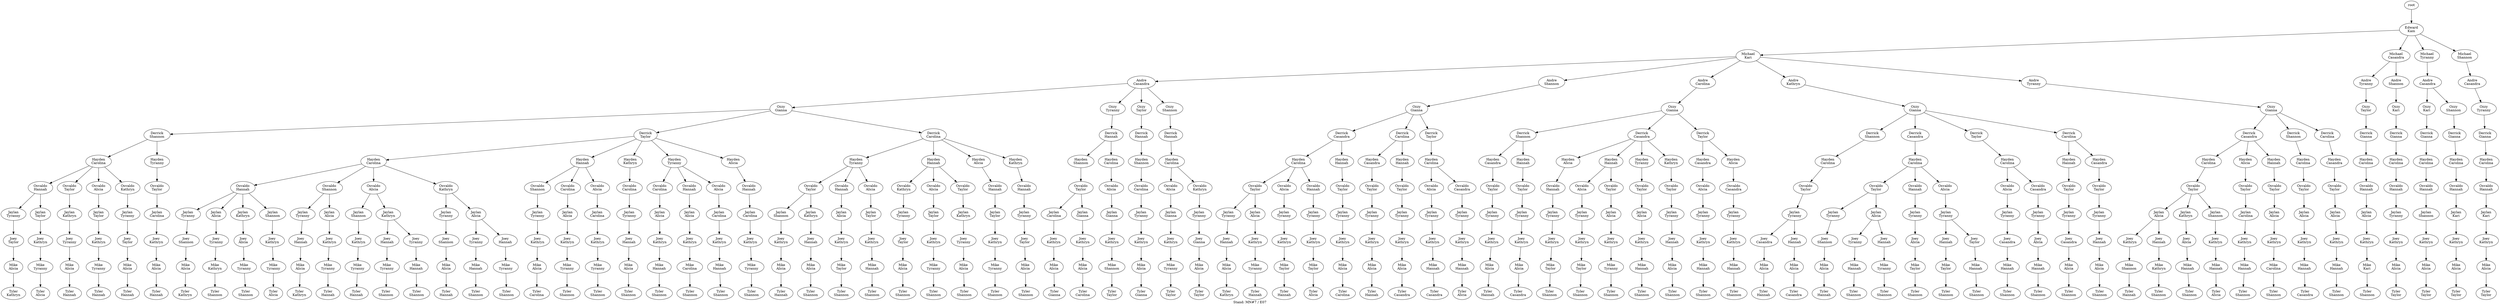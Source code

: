 digraph D { labelloc="b"; label="Stand: MN#7 / E07"; ranksep=0.8;
"root/5"[label="Edward\nKam"]
"root" -> "root/5";
"root/5/6"[label="Michael\nKari"]
"root/5" -> "root/5/6";
"root/5/6/2"[label="Andre\nCasandra"]
"root/5/6" -> "root/5/6/2";
"root/5/6/2/3"[label="Ozzy\nGianna"]
"root/5/6/2" -> "root/5/6/2/3";
"root/5/6/2/3/8"[label="Derrick\nShannon"]
"root/5/6/2/3" -> "root/5/6/2/3/8";
"root/5/6/2/3/8/1"[label="Hayden\nCarolina"]
"root/5/6/2/3/8" -> "root/5/6/2/3/8/1";
"root/5/6/2/3/8/1/4"[label="Osvaldo\nHannah"]
"root/5/6/2/3/8/1" -> "root/5/6/2/3/8/1/4";
"root/5/6/2/3/8/1/4/10"[label="Jaylan\nTyranny"]
"root/5/6/2/3/8/1/4" -> "root/5/6/2/3/8/1/4/10";
"root/5/6/2/3/8/1/4/10/9"[label="Joey\nTaylor"]
"root/5/6/2/3/8/1/4/10" -> "root/5/6/2/3/8/1/4/10/9";
"root/5/6/2/3/8/1/4/10/9/0"[label="Mike\nAlicia"]
"root/5/6/2/3/8/1/4/10/9" -> "root/5/6/2/3/8/1/4/10/9/0";
"root/5/6/2/3/8/1/4/10/9/0/7"[label="Tyler\nKathryn"]
"root/5/6/2/3/8/1/4/10/9/0" -> "root/5/6/2/3/8/1/4/10/9/0/7";
"root/5/6/2/3/9"[label="Derrick\nTaylor"]
"root/5/6/2/3" -> "root/5/6/2/3/9";
"root/5/6/2/3/9/1"[label="Hayden\nCarolina"]
"root/5/6/2/3/9" -> "root/5/6/2/3/9/1";
"root/5/6/2/3/9/1/4"[label="Osvaldo\nHannah"]
"root/5/6/2/3/9/1" -> "root/5/6/2/3/9/1/4";
"root/5/6/2/3/9/1/4/10"[label="Jaylan\nTyranny"]
"root/5/6/2/3/9/1/4" -> "root/5/6/2/3/9/1/4/10";
"root/5/6/2/3/9/1/4/10/8"[label="Joey\nShannon"]
"root/5/6/2/3/9/1/4/10" -> "root/5/6/2/3/9/1/4/10/8";
"root/5/6/2/3/9/1/4/10/8/0"[label="Mike\nAlicia"]
"root/5/6/2/3/9/1/4/10/8" -> "root/5/6/2/3/9/1/4/10/8/0";
"root/5/6/2/3/9/1/4/10/8/0/7"[label="Tyler\nKathryn"]
"root/5/6/2/3/9/1/4/10/8/0" -> "root/5/6/2/3/9/1/4/10/8/0/7";
"root/5/6/2/3/9/1/8"[label="Osvaldo\nShannon"]
"root/5/6/2/3/9/1" -> "root/5/6/2/3/9/1/8";
"root/5/6/2/3/9/1/8/10"[label="Jaylan\nTyranny"]
"root/5/6/2/3/9/1/8" -> "root/5/6/2/3/9/1/8/10";
"root/5/6/2/3/9/1/8/10/4"[label="Joey\nHannah"]
"root/5/6/2/3/9/1/8/10" -> "root/5/6/2/3/9/1/8/10/4";
"root/5/6/2/3/9/1/8/10/4/0"[label="Mike\nAlicia"]
"root/5/6/2/3/9/1/8/10/4" -> "root/5/6/2/3/9/1/8/10/4/0";
"root/5/6/2/3/9/1/8/10/4/0/7"[label="Tyler\nKathryn"]
"root/5/6/2/3/9/1/8/10/4/0" -> "root/5/6/2/3/9/1/8/10/4/0/7";
"root/5/6/8"[label="Andre\nShannon"]
"root/5/6" -> "root/5/6/8";
"root/5/6/8/3"[label="Ozzy\nGianna"]
"root/5/6/8" -> "root/5/6/8/3";
"root/5/6/8/3/2"[label="Derrick\nCasandra"]
"root/5/6/8/3" -> "root/5/6/8/3/2";
"root/5/6/8/3/2/1"[label="Hayden\nCarolina"]
"root/5/6/8/3/2" -> "root/5/6/8/3/2/1";
"root/5/6/8/3/2/1/9"[label="Osvaldo\nTaylor"]
"root/5/6/8/3/2/1" -> "root/5/6/8/3/2/1/9";
"root/5/6/8/3/2/1/9/10"[label="Jaylan\nTyranny"]
"root/5/6/8/3/2/1/9" -> "root/5/6/8/3/2/1/9/10";
"root/5/6/8/3/2/1/9/10/4"[label="Joey\nHannah"]
"root/5/6/8/3/2/1/9/10" -> "root/5/6/8/3/2/1/9/10/4";
"root/5/6/8/3/2/1/9/10/4/0"[label="Mike\nAlicia"]
"root/5/6/8/3/2/1/9/10/4" -> "root/5/6/8/3/2/1/9/10/4/0";
"root/5/6/8/3/2/1/9/10/4/0/7"[label="Tyler\nKathryn"]
"root/5/6/8/3/2/1/9/10/4/0" -> "root/5/6/8/3/2/1/9/10/4/0/7";
"root/5/6/2/3/9/1/8/0"[label="Jaylan\nAlicia"]
"root/5/6/2/3/9/1/8" -> "root/5/6/2/3/9/1/8/0";
"root/5/6/2/3/9/1/8/0/7"[label="Joey\nKathryn"]
"root/5/6/2/3/9/1/8/0" -> "root/5/6/2/3/9/1/8/0/7";
"root/5/6/2/3/9/1/8/0/7/10"[label="Mike\nTyranny"]
"root/5/6/2/3/9/1/8/0/7" -> "root/5/6/2/3/9/1/8/0/7/10";
"root/5/6/2/3/9/1/8/0/7/10/4"[label="Tyler\nHannah"]
"root/5/6/2/3/9/1/8/0/7/10" -> "root/5/6/2/3/9/1/8/0/7/10/4";
"root/5/6/8/3/2/1/9/0"[label="Jaylan\nAlicia"]
"root/5/6/8/3/2/1/9" -> "root/5/6/8/3/2/1/9/0";
"root/5/6/8/3/2/1/9/0/7"[label="Joey\nKathryn"]
"root/5/6/8/3/2/1/9/0" -> "root/5/6/8/3/2/1/9/0/7";
"root/5/6/8/3/2/1/9/0/7/10"[label="Mike\nTyranny"]
"root/5/6/8/3/2/1/9/0/7" -> "root/5/6/8/3/2/1/9/0/7/10";
"root/5/6/8/3/2/1/9/0/7/10/4"[label="Tyler\nHannah"]
"root/5/6/8/3/2/1/9/0/7/10" -> "root/5/6/8/3/2/1/9/0/7/10/4";
"root/5/6/2/3/8/1/9"[label="Osvaldo\nTaylor"]
"root/5/6/2/3/8/1" -> "root/5/6/2/3/8/1/9";
"root/5/6/2/3/8/1/9/7"[label="Jaylan\nKathryn"]
"root/5/6/2/3/8/1/9" -> "root/5/6/2/3/8/1/9/7";
"root/5/6/2/3/8/1/9/7/10"[label="Joey\nTyranny"]
"root/5/6/2/3/8/1/9/7" -> "root/5/6/2/3/8/1/9/7/10";
"root/5/6/2/3/8/1/9/7/10/0"[label="Mike\nAlicia"]
"root/5/6/2/3/8/1/9/7/10" -> "root/5/6/2/3/8/1/9/7/10/0";
"root/5/6/2/3/8/1/9/7/10/0/4"[label="Tyler\nHannah"]
"root/5/6/2/3/8/1/9/7/10/0" -> "root/5/6/2/3/8/1/9/7/10/0/4";
"root/5/6/2/3/1"[label="Derrick\nCarolina"]
"root/5/6/2/3" -> "root/5/6/2/3/1";
"root/5/6/2/3/1/10"[label="Hayden\nTyranny"]
"root/5/6/2/3/1" -> "root/5/6/2/3/1/10";
"root/5/6/2/3/1/10/9"[label="Osvaldo\nTaylor"]
"root/5/6/2/3/1/10" -> "root/5/6/2/3/1/10/9";
"root/5/6/2/3/1/10/9/8"[label="Jaylan\nShannon"]
"root/5/6/2/3/1/10/9" -> "root/5/6/2/3/1/10/9/8";
"root/5/6/2/3/1/10/9/8/7"[label="Joey\nKathryn"]
"root/5/6/2/3/1/10/9/8" -> "root/5/6/2/3/1/10/9/8/7";
"root/5/6/2/3/1/10/9/8/7/0"[label="Mike\nAlicia"]
"root/5/6/2/3/1/10/9/8/7" -> "root/5/6/2/3/1/10/9/8/7/0";
"root/5/6/2/3/1/10/9/8/7/0/4"[label="Tyler\nHannah"]
"root/5/6/2/3/1/10/9/8/7/0" -> "root/5/6/2/3/1/10/9/8/7/0/4";
"root/5/6/2/3/8/10"[label="Hayden\nTyranny"]
"root/5/6/2/3/8" -> "root/5/6/2/3/8/10";
"root/5/6/2/3/8/10/9"[label="Osvaldo\nTaylor"]
"root/5/6/2/3/8/10" -> "root/5/6/2/3/8/10/9";
"root/5/6/2/3/8/10/9/1"[label="Jaylan\nCarolina"]
"root/5/6/2/3/8/10/9" -> "root/5/6/2/3/8/10/9/1";
"root/5/6/2/3/8/10/9/1/7"[label="Joey\nKathryn"]
"root/5/6/2/3/8/10/9/1" -> "root/5/6/2/3/8/10/9/1/7";
"root/5/6/2/3/8/10/9/1/7/0"[label="Mike\nAlicia"]
"root/5/6/2/3/8/10/9/1/7" -> "root/5/6/2/3/8/10/9/1/7/0";
"root/5/6/2/3/8/10/9/1/7/0/4"[label="Tyler\nHannah"]
"root/5/6/2/3/8/10/9/1/7/0" -> "root/5/6/2/3/8/10/9/1/7/0/4";
"root/5/6/1"[label="Andre\nCarolina"]
"root/5/6" -> "root/5/6/1";
"root/5/6/1/3"[label="Ozzy\nGianna"]
"root/5/6/1" -> "root/5/6/1/3";
"root/5/6/1/3/8"[label="Derrick\nShannon"]
"root/5/6/1/3" -> "root/5/6/1/3/8";
"root/5/6/1/3/8/2"[label="Hayden\nCasandra"]
"root/5/6/1/3/8" -> "root/5/6/1/3/8/2";
"root/5/6/1/3/8/2/9"[label="Osvaldo\nTaylor"]
"root/5/6/1/3/8/2" -> "root/5/6/1/3/8/2/9";
"root/5/6/1/3/8/2/9/10"[label="Jaylan\nTyranny"]
"root/5/6/1/3/8/2/9" -> "root/5/6/1/3/8/2/9/10";
"root/5/6/1/3/8/2/9/10/7"[label="Joey\nKathryn"]
"root/5/6/1/3/8/2/9/10" -> "root/5/6/1/3/8/2/9/10/7";
"root/5/6/1/3/8/2/9/10/7/0"[label="Mike\nAlicia"]
"root/5/6/1/3/8/2/9/10/7" -> "root/5/6/1/3/8/2/9/10/7/0";
"root/5/6/1/3/8/2/9/10/7/0/4"[label="Tyler\nHannah"]
"root/5/6/1/3/8/2/9/10/7/0" -> "root/5/6/1/3/8/2/9/10/7/0/4";
"root/5/6/8/3/1"[label="Derrick\nCarolina"]
"root/5/6/8/3" -> "root/5/6/8/3/1";
"root/5/6/8/3/1/2"[label="Hayden\nCasandra"]
"root/5/6/8/3/1" -> "root/5/6/8/3/1/2";
"root/5/6/8/3/1/2/9"[label="Osvaldo\nTaylor"]
"root/5/6/8/3/1/2" -> "root/5/6/8/3/1/2/9";
"root/5/6/8/3/1/2/9/10"[label="Jaylan\nTyranny"]
"root/5/6/8/3/1/2/9" -> "root/5/6/8/3/1/2/9/10";
"root/5/6/8/3/1/2/9/10/7"[label="Joey\nKathryn"]
"root/5/6/8/3/1/2/9/10" -> "root/5/6/8/3/1/2/9/10/7";
"root/5/6/8/3/1/2/9/10/7/0"[label="Mike\nAlicia"]
"root/5/6/8/3/1/2/9/10/7" -> "root/5/6/8/3/1/2/9/10/7/0";
"root/5/6/8/3/1/2/9/10/7/0/4"[label="Tyler\nHannah"]
"root/5/6/8/3/1/2/9/10/7/0" -> "root/5/6/8/3/1/2/9/10/7/0/4";
"root/5/6/7"[label="Andre\nKathryn"]
"root/5/6" -> "root/5/6/7";
"root/5/6/7/3"[label="Ozzy\nGianna"]
"root/5/6/7" -> "root/5/6/7/3";
"root/5/6/7/3/8"[label="Derrick\nShannon"]
"root/5/6/7/3" -> "root/5/6/7/3/8";
"root/5/6/7/3/8/1"[label="Hayden\nCarolina"]
"root/5/6/7/3/8" -> "root/5/6/7/3/8/1";
"root/5/6/7/3/8/1/9"[label="Osvaldo\nTaylor"]
"root/5/6/7/3/8/1" -> "root/5/6/7/3/8/1/9";
"root/5/6/7/3/8/1/9/10"[label="Jaylan\nTyranny"]
"root/5/6/7/3/8/1/9" -> "root/5/6/7/3/8/1/9/10";
"root/5/6/7/3/8/1/9/10/2"[label="Joey\nCasandra"]
"root/5/6/7/3/8/1/9/10" -> "root/5/6/7/3/8/1/9/10/2";
"root/5/6/7/3/8/1/9/10/2/0"[label="Mike\nAlicia"]
"root/5/6/7/3/8/1/9/10/2" -> "root/5/6/7/3/8/1/9/10/2/0";
"root/5/6/7/3/8/1/9/10/2/0/4"[label="Tyler\nHannah"]
"root/5/6/7/3/8/1/9/10/2/0" -> "root/5/6/7/3/8/1/9/10/2/0/4";
"root/5/6/7/3/2"[label="Derrick\nCasandra"]
"root/5/6/7/3" -> "root/5/6/7/3/2";
"root/5/6/7/3/2/1"[label="Hayden\nCarolina"]
"root/5/6/7/3/2" -> "root/5/6/7/3/2/1";
"root/5/6/7/3/2/1/9"[label="Osvaldo\nTaylor"]
"root/5/6/7/3/2/1" -> "root/5/6/7/3/2/1/9";
"root/5/6/7/3/2/1/9/10"[label="Jaylan\nTyranny"]
"root/5/6/7/3/2/1/9" -> "root/5/6/7/3/2/1/9/10";
"root/5/6/7/3/2/1/9/10/8"[label="Joey\nShannon"]
"root/5/6/7/3/2/1/9/10" -> "root/5/6/7/3/2/1/9/10/8";
"root/5/6/7/3/2/1/9/10/8/0"[label="Mike\nAlicia"]
"root/5/6/7/3/2/1/9/10/8" -> "root/5/6/7/3/2/1/9/10/8/0";
"root/5/6/7/3/2/1/9/10/8/0/4"[label="Tyler\nHannah"]
"root/5/6/7/3/2/1/9/10/8/0" -> "root/5/6/7/3/2/1/9/10/8/0/4";
"root/5/6/10"[label="Andre\nTyranny"]
"root/5/6" -> "root/5/6/10";
"root/5/6/10/3"[label="Ozzy\nGianna"]
"root/5/6/10" -> "root/5/6/10/3";
"root/5/6/10/3/2"[label="Derrick\nCasandra"]
"root/5/6/10/3" -> "root/5/6/10/3/2";
"root/5/6/10/3/2/1"[label="Hayden\nCarolina"]
"root/5/6/10/3/2" -> "root/5/6/10/3/2/1";
"root/5/6/10/3/2/1/9"[label="Osvaldo\nTaylor"]
"root/5/6/10/3/2/1" -> "root/5/6/10/3/2/1/9";
"root/5/6/10/3/2/1/9/0"[label="Jaylan\nAlicia"]
"root/5/6/10/3/2/1/9" -> "root/5/6/10/3/2/1/9/0";
"root/5/6/10/3/2/1/9/0/7"[label="Joey\nKathryn"]
"root/5/6/10/3/2/1/9/0" -> "root/5/6/10/3/2/1/9/0/7";
"root/5/6/10/3/2/1/9/0/7/8"[label="Mike\nShannon"]
"root/5/6/10/3/2/1/9/0/7" -> "root/5/6/10/3/2/1/9/0/7/8";
"root/5/6/10/3/2/1/9/0/7/8/4"[label="Tyler\nHannah"]
"root/5/6/10/3/2/1/9/0/7/8" -> "root/5/6/10/3/2/1/9/0/7/8/4";
"root/5/6/2/3/9/1/0"[label="Osvaldo\nAlicia"]
"root/5/6/2/3/9/1" -> "root/5/6/2/3/9/1/0";
"root/5/6/2/3/9/1/0/8"[label="Jaylan\nShannon"]
"root/5/6/2/3/9/1/0" -> "root/5/6/2/3/9/1/0/8";
"root/5/6/2/3/9/1/0/8/7"[label="Joey\nKathryn"]
"root/5/6/2/3/9/1/0/8" -> "root/5/6/2/3/9/1/0/8/7";
"root/5/6/2/3/9/1/0/8/7/10"[label="Mike\nTyranny"]
"root/5/6/2/3/9/1/0/8/7" -> "root/5/6/2/3/9/1/0/8/7/10";
"root/5/6/2/3/9/1/0/8/7/10/4"[label="Tyler\nHannah"]
"root/5/6/2/3/9/1/0/8/7/10" -> "root/5/6/2/3/9/1/0/8/7/10/4";
"root/5/6/2/3/8/1/0"[label="Osvaldo\nAlicia"]
"root/5/6/2/3/8/1" -> "root/5/6/2/3/8/1/0";
"root/5/6/2/3/8/1/0/9"[label="Jaylan\nTaylor"]
"root/5/6/2/3/8/1/0" -> "root/5/6/2/3/8/1/0/9";
"root/5/6/2/3/8/1/0/9/7"[label="Joey\nKathryn"]
"root/5/6/2/3/8/1/0/9" -> "root/5/6/2/3/8/1/0/9/7";
"root/5/6/2/3/8/1/0/9/7/10"[label="Mike\nTyranny"]
"root/5/6/2/3/8/1/0/9/7" -> "root/5/6/2/3/8/1/0/9/7/10";
"root/5/6/2/3/8/1/0/9/7/10/4"[label="Tyler\nHannah"]
"root/5/6/2/3/8/1/0/9/7/10" -> "root/5/6/2/3/8/1/0/9/7/10/4";
"root/5/6/8/3/2/1/0"[label="Osvaldo\nAlicia"]
"root/5/6/8/3/2/1" -> "root/5/6/8/3/2/1/0";
"root/5/6/8/3/2/1/0/10"[label="Jaylan\nTyranny"]
"root/5/6/8/3/2/1/0" -> "root/5/6/8/3/2/1/0/10";
"root/5/6/8/3/2/1/0/10/7"[label="Joey\nKathryn"]
"root/5/6/8/3/2/1/0/10" -> "root/5/6/8/3/2/1/0/10/7";
"root/5/6/8/3/2/1/0/10/7/9"[label="Mike\nTaylor"]
"root/5/6/8/3/2/1/0/10/7" -> "root/5/6/8/3/2/1/0/10/7/9";
"root/5/6/8/3/2/1/0/10/7/9/4"[label="Tyler\nHannah"]
"root/5/6/8/3/2/1/0/10/7/9" -> "root/5/6/8/3/2/1/0/10/7/9/4";
"root/5/6/2/3/8/1/7"[label="Osvaldo\nKathryn"]
"root/5/6/2/3/8/1" -> "root/5/6/2/3/8/1/7";
"root/5/6/2/3/8/1/7/10"[label="Jaylan\nTyranny"]
"root/5/6/2/3/8/1/7" -> "root/5/6/2/3/8/1/7/10";
"root/5/6/2/3/8/1/7/10/9"[label="Joey\nTaylor"]
"root/5/6/2/3/8/1/7/10" -> "root/5/6/2/3/8/1/7/10/9";
"root/5/6/2/3/8/1/7/10/9/0"[label="Mike\nAlicia"]
"root/5/6/2/3/8/1/7/10/9" -> "root/5/6/2/3/8/1/7/10/9/0";
"root/5/6/2/3/8/1/7/10/9/0/4"[label="Tyler\nHannah"]
"root/5/6/2/3/8/1/7/10/9/0" -> "root/5/6/2/3/8/1/7/10/9/0/4";
"root/5/6/2/3/9/1/7"[label="Osvaldo\nKathryn"]
"root/5/6/2/3/9/1" -> "root/5/6/2/3/9/1/7";
"root/5/6/2/3/9/1/7/10"[label="Jaylan\nTyranny"]
"root/5/6/2/3/9/1/7" -> "root/5/6/2/3/9/1/7/10";
"root/5/6/2/3/9/1/7/10/8"[label="Joey\nShannon"]
"root/5/6/2/3/9/1/7/10" -> "root/5/6/2/3/9/1/7/10/8";
"root/5/6/2/3/9/1/7/10/8/0"[label="Mike\nAlicia"]
"root/5/6/2/3/9/1/7/10/8" -> "root/5/6/2/3/9/1/7/10/8/0";
"root/5/6/2/3/9/1/7/10/8/0/4"[label="Tyler\nHannah"]
"root/5/6/2/3/9/1/7/10/8/0" -> "root/5/6/2/3/9/1/7/10/8/0/4";
"root/5/6/2/10"[label="Ozzy\nTyranny"]
"root/5/6/2" -> "root/5/6/2/10";
"root/5/6/2/10/4"[label="Derrick\nHannah"]
"root/5/6/2/10" -> "root/5/6/2/10/4";
"root/5/6/2/10/4/8"[label="Hayden\nShannon"]
"root/5/6/2/10/4" -> "root/5/6/2/10/4/8";
"root/5/6/2/10/4/8/9"[label="Osvaldo\nTaylor"]
"root/5/6/2/10/4/8" -> "root/5/6/2/10/4/8/9";
"root/5/6/2/10/4/8/9/1"[label="Jaylan\nCarolina"]
"root/5/6/2/10/4/8/9" -> "root/5/6/2/10/4/8/9/1";
"root/5/6/2/10/4/8/9/1/7"[label="Joey\nKathryn"]
"root/5/6/2/10/4/8/9/1" -> "root/5/6/2/10/4/8/9/1/7";
"root/5/6/2/10/4/8/9/1/7/0"[label="Mike\nAlicia"]
"root/5/6/2/10/4/8/9/1/7" -> "root/5/6/2/10/4/8/9/1/7/0";
"root/5/6/2/10/4/8/9/1/7/0/3"[label="Tyler\nGianna"]
"root/5/6/2/10/4/8/9/1/7/0" -> "root/5/6/2/10/4/8/9/1/7/0/3";
"root/5/6/2/9"[label="Ozzy\nTaylor"]
"root/5/6/2" -> "root/5/6/2/9";
"root/5/6/2/9/4"[label="Derrick\nHannah"]
"root/5/6/2/9" -> "root/5/6/2/9/4";
"root/5/6/2/9/4/8"[label="Hayden\nShannon"]
"root/5/6/2/9/4" -> "root/5/6/2/9/4/8";
"root/5/6/2/9/4/8/1"[label="Osvaldo\nCarolina"]
"root/5/6/2/9/4/8" -> "root/5/6/2/9/4/8/1";
"root/5/6/2/9/4/8/1/10"[label="Jaylan\nTyranny"]
"root/5/6/2/9/4/8/1" -> "root/5/6/2/9/4/8/1/10";
"root/5/6/2/9/4/8/1/10/7"[label="Joey\nKathryn"]
"root/5/6/2/9/4/8/1/10" -> "root/5/6/2/9/4/8/1/10/7";
"root/5/6/2/9/4/8/1/10/7/0"[label="Mike\nAlicia"]
"root/5/6/2/9/4/8/1/10/7" -> "root/5/6/2/9/4/8/1/10/7/0";
"root/5/6/2/9/4/8/1/10/7/0/3"[label="Tyler\nGianna"]
"root/5/6/2/9/4/8/1/10/7/0" -> "root/5/6/2/9/4/8/1/10/7/0/3";
"root/5/6/8/3/9"[label="Derrick\nTaylor"]
"root/5/6/8/3" -> "root/5/6/8/3/9";
"root/5/6/8/3/9/1"[label="Hayden\nCarolina"]
"root/5/6/8/3/9" -> "root/5/6/8/3/9/1";
"root/5/6/8/3/9/1/0"[label="Osvaldo\nAlicia"]
"root/5/6/8/3/9/1" -> "root/5/6/8/3/9/1/0";
"root/5/6/8/3/9/1/0/10"[label="Jaylan\nTyranny"]
"root/5/6/8/3/9/1/0" -> "root/5/6/8/3/9/1/0/10";
"root/5/6/8/3/9/1/0/10/7"[label="Joey\nKathryn"]
"root/5/6/8/3/9/1/0/10" -> "root/5/6/8/3/9/1/0/10/7";
"root/5/6/8/3/9/1/0/10/7/4"[label="Mike\nHannah"]
"root/5/6/8/3/9/1/0/10/7" -> "root/5/6/8/3/9/1/0/10/7/4";
"root/5/6/8/3/9/1/0/10/7/4/2"[label="Tyler\nCasandra"]
"root/5/6/8/3/9/1/0/10/7/4" -> "root/5/6/8/3/9/1/0/10/7/4/2";
"root/5/6/7/3/8/1/9/10/4"[label="Joey\nHannah"]
"root/5/6/7/3/8/1/9/10" -> "root/5/6/7/3/8/1/9/10/4";
"root/5/6/7/3/8/1/9/10/4/0"[label="Mike\nAlicia"]
"root/5/6/7/3/8/1/9/10/4" -> "root/5/6/7/3/8/1/9/10/4/0";
"root/5/6/7/3/8/1/9/10/4/0/2"[label="Tyler\nCasandra"]
"root/5/6/7/3/8/1/9/10/4/0" -> "root/5/6/7/3/8/1/9/10/4/0/2";
"root/5/6/8/3/1/4"[label="Hayden\nHannah"]
"root/5/6/8/3/1" -> "root/5/6/8/3/1/4";
"root/5/6/8/3/1/4/9"[label="Osvaldo\nTaylor"]
"root/5/6/8/3/1/4" -> "root/5/6/8/3/1/4/9";
"root/5/6/8/3/1/4/9/10"[label="Jaylan\nTyranny"]
"root/5/6/8/3/1/4/9" -> "root/5/6/8/3/1/4/9/10";
"root/5/6/8/3/1/4/9/10/7"[label="Joey\nKathryn"]
"root/5/6/8/3/1/4/9/10" -> "root/5/6/8/3/1/4/9/10/7";
"root/5/6/8/3/1/4/9/10/7/0"[label="Mike\nAlicia"]
"root/5/6/8/3/1/4/9/10/7" -> "root/5/6/8/3/1/4/9/10/7/0";
"root/5/6/8/3/1/4/9/10/7/0/2"[label="Tyler\nCasandra"]
"root/5/6/8/3/1/4/9/10/7/0" -> "root/5/6/8/3/1/4/9/10/7/0/2";
"root/5/6/1/3/8/4"[label="Hayden\nHannah"]
"root/5/6/1/3/8" -> "root/5/6/1/3/8/4";
"root/5/6/1/3/8/4/9"[label="Osvaldo\nTaylor"]
"root/5/6/1/3/8/4" -> "root/5/6/1/3/8/4/9";
"root/5/6/1/3/8/4/9/10"[label="Jaylan\nTyranny"]
"root/5/6/1/3/8/4/9" -> "root/5/6/1/3/8/4/9/10";
"root/5/6/1/3/8/4/9/10/7"[label="Joey\nKathryn"]
"root/5/6/1/3/8/4/9/10" -> "root/5/6/1/3/8/4/9/10/7";
"root/5/6/1/3/8/4/9/10/7/0"[label="Mike\nAlicia"]
"root/5/6/1/3/8/4/9/10/7" -> "root/5/6/1/3/8/4/9/10/7/0";
"root/5/6/1/3/8/4/9/10/7/0/2"[label="Tyler\nCasandra"]
"root/5/6/1/3/8/4/9/10/7/0" -> "root/5/6/1/3/8/4/9/10/7/0/2";
"root/5/6/10/3/8"[label="Derrick\nShannon"]
"root/5/6/10/3" -> "root/5/6/10/3/8";
"root/5/6/10/3/8/1"[label="Hayden\nCarolina"]
"root/5/6/10/3/8" -> "root/5/6/10/3/8/1";
"root/5/6/10/3/8/1/9"[label="Osvaldo\nTaylor"]
"root/5/6/10/3/8/1" -> "root/5/6/10/3/8/1/9";
"root/5/6/10/3/8/1/9/0"[label="Jaylan\nAlicia"]
"root/5/6/10/3/8/1/9" -> "root/5/6/10/3/8/1/9/0";
"root/5/6/10/3/8/1/9/0/7"[label="Joey\nKathryn"]
"root/5/6/10/3/8/1/9/0" -> "root/5/6/10/3/8/1/9/0/7";
"root/5/6/10/3/8/1/9/0/7/4"[label="Mike\nHannah"]
"root/5/6/10/3/8/1/9/0/7" -> "root/5/6/10/3/8/1/9/0/7/4";
"root/5/6/10/3/8/1/9/0/7/4/2"[label="Tyler\nCasandra"]
"root/5/6/10/3/8/1/9/0/7/4" -> "root/5/6/10/3/8/1/9/0/7/4/2";
"root/5/6/8/3/2/4"[label="Hayden\nHannah"]
"root/5/6/8/3/2" -> "root/5/6/8/3/2/4";
"root/5/6/8/3/2/4/9"[label="Osvaldo\nTaylor"]
"root/5/6/8/3/2/4" -> "root/5/6/8/3/2/4/9";
"root/5/6/8/3/2/4/9/10"[label="Jaylan\nTyranny"]
"root/5/6/8/3/2/4/9" -> "root/5/6/8/3/2/4/9/10";
"root/5/6/8/3/2/4/9/10/7"[label="Joey\nKathryn"]
"root/5/6/8/3/2/4/9/10" -> "root/5/6/8/3/2/4/9/10/7";
"root/5/6/8/3/2/4/9/10/7/0"[label="Mike\nAlicia"]
"root/5/6/8/3/2/4/9/10/7" -> "root/5/6/8/3/2/4/9/10/7/0";
"root/5/6/8/3/2/4/9/10/7/0/1"[label="Tyler\nCarolina"]
"root/5/6/8/3/2/4/9/10/7/0" -> "root/5/6/8/3/2/4/9/10/7/0/1";
"root/5/6/2/3/9/4"[label="Hayden\nHannah"]
"root/5/6/2/3/9" -> "root/5/6/2/3/9/4";
"root/5/6/2/3/9/4/8"[label="Osvaldo\nShannon"]
"root/5/6/2/3/9/4" -> "root/5/6/2/3/9/4/8";
"root/5/6/2/3/9/4/8/10"[label="Jaylan\nTyranny"]
"root/5/6/2/3/9/4/8" -> "root/5/6/2/3/9/4/8/10";
"root/5/6/2/3/9/4/8/10/7"[label="Joey\nKathryn"]
"root/5/6/2/3/9/4/8/10" -> "root/5/6/2/3/9/4/8/10/7";
"root/5/6/2/3/9/4/8/10/7/0"[label="Mike\nAlicia"]
"root/5/6/2/3/9/4/8/10/7" -> "root/5/6/2/3/9/4/8/10/7/0";
"root/5/6/2/3/9/4/8/10/7/0/1"[label="Tyler\nCarolina"]
"root/5/6/2/3/9/4/8/10/7/0" -> "root/5/6/2/3/9/4/8/10/7/0/1";
"root/5/6/2/10/4/8/9/3"[label="Jaylan\nGianna"]
"root/5/6/2/10/4/8/9" -> "root/5/6/2/10/4/8/9/3";
"root/5/6/2/10/4/8/9/3/7"[label="Joey\nKathryn"]
"root/5/6/2/10/4/8/9/3" -> "root/5/6/2/10/4/8/9/3/7";
"root/5/6/2/10/4/8/9/3/7/0"[label="Mike\nAlicia"]
"root/5/6/2/10/4/8/9/3/7" -> "root/5/6/2/10/4/8/9/3/7/0";
"root/5/6/2/10/4/8/9/3/7/0/1"[label="Tyler\nCarolina"]
"root/5/6/2/10/4/8/9/3/7/0" -> "root/5/6/2/10/4/8/9/3/7/0/1";
"root/5/6/2/3/9/7"[label="Hayden\nKathryn"]
"root/5/6/2/3/9" -> "root/5/6/2/3/9/7";
"root/5/6/2/3/9/7/1"[label="Osvaldo\nCarolina"]
"root/5/6/2/3/9/7" -> "root/5/6/2/3/9/7/1";
"root/5/6/2/3/9/7/1/10"[label="Jaylan\nTyranny"]
"root/5/6/2/3/9/7/1" -> "root/5/6/2/3/9/7/1/10";
"root/5/6/2/3/9/7/1/10/4"[label="Joey\nHannah"]
"root/5/6/2/3/9/7/1/10" -> "root/5/6/2/3/9/7/1/10/4";
"root/5/6/2/3/9/7/1/10/4/0"[label="Mike\nAlicia"]
"root/5/6/2/3/9/7/1/10/4" -> "root/5/6/2/3/9/7/1/10/4/0";
"root/5/6/2/3/9/7/1/10/4/0/8"[label="Tyler\nShannon"]
"root/5/6/2/3/9/7/1/10/4/0" -> "root/5/6/2/3/9/7/1/10/4/0/8";
"root/5/6/2/3/9/10"[label="Hayden\nTyranny"]
"root/5/6/2/3/9" -> "root/5/6/2/3/9/10";
"root/5/6/2/3/9/10/1"[label="Osvaldo\nCarolina"]
"root/5/6/2/3/9/10" -> "root/5/6/2/3/9/10/1";
"root/5/6/2/3/9/10/1/0"[label="Jaylan\nAlicia"]
"root/5/6/2/3/9/10/1" -> "root/5/6/2/3/9/10/1/0";
"root/5/6/2/3/9/10/1/0/7"[label="Joey\nKathryn"]
"root/5/6/2/3/9/10/1/0" -> "root/5/6/2/3/9/10/1/0/7";
"root/5/6/2/3/9/10/1/0/7/4"[label="Mike\nHannah"]
"root/5/6/2/3/9/10/1/0/7" -> "root/5/6/2/3/9/10/1/0/7/4";
"root/5/6/2/3/9/10/1/0/7/4/8"[label="Tyler\nShannon"]
"root/5/6/2/3/9/10/1/0/7/4" -> "root/5/6/2/3/9/10/1/0/7/4/8";
"root/5/6/2/3/9/4/1"[label="Osvaldo\nCarolina"]
"root/5/6/2/3/9/4" -> "root/5/6/2/3/9/4/1";
"root/5/6/2/3/9/4/1/0"[label="Jaylan\nAlicia"]
"root/5/6/2/3/9/4/1" -> "root/5/6/2/3/9/4/1/0";
"root/5/6/2/3/9/4/1/0/7"[label="Joey\nKathryn"]
"root/5/6/2/3/9/4/1/0" -> "root/5/6/2/3/9/4/1/0/7";
"root/5/6/2/3/9/4/1/0/7/10"[label="Mike\nTyranny"]
"root/5/6/2/3/9/4/1/0/7" -> "root/5/6/2/3/9/4/1/0/7/10";
"root/5/6/2/3/9/4/1/0/7/10/8"[label="Tyler\nShannon"]
"root/5/6/2/3/9/4/1/0/7/10" -> "root/5/6/2/3/9/4/1/0/7/10/8";
"root/5/6/2/3/1/4"[label="Hayden\nHannah"]
"root/5/6/2/3/1" -> "root/5/6/2/3/1/4";
"root/5/6/2/3/1/4/7"[label="Osvaldo\nKathryn"]
"root/5/6/2/3/1/4" -> "root/5/6/2/3/1/4/7";
"root/5/6/2/3/1/4/7/10"[label="Jaylan\nTyranny"]
"root/5/6/2/3/1/4/7" -> "root/5/6/2/3/1/4/7/10";
"root/5/6/2/3/1/4/7/10/9"[label="Joey\nTaylor"]
"root/5/6/2/3/1/4/7/10" -> "root/5/6/2/3/1/4/7/10/9";
"root/5/6/2/3/1/4/7/10/9/0"[label="Mike\nAlicia"]
"root/5/6/2/3/1/4/7/10/9" -> "root/5/6/2/3/1/4/7/10/9/0";
"root/5/6/2/3/1/4/7/10/9/0/8"[label="Tyler\nShannon"]
"root/5/6/2/3/1/4/7/10/9/0" -> "root/5/6/2/3/1/4/7/10/9/0/8";
"root/5/6/2/3/9/1/7/0"[label="Jaylan\nAlicia"]
"root/5/6/2/3/9/1/7" -> "root/5/6/2/3/9/1/7/0";
"root/5/6/2/3/9/1/7/0/10"[label="Joey\nTyranny"]
"root/5/6/2/3/9/1/7/0" -> "root/5/6/2/3/9/1/7/0/10";
"root/5/6/2/3/9/1/7/0/10/4"[label="Mike\nHannah"]
"root/5/6/2/3/9/1/7/0/10" -> "root/5/6/2/3/9/1/7/0/10/4";
"root/5/6/2/3/9/1/7/0/10/4/8"[label="Tyler\nShannon"]
"root/5/6/2/3/9/1/7/0/10/4" -> "root/5/6/2/3/9/1/7/0/10/4/8";
"root/5/6/2/3/9/1/7/0/4"[label="Joey\nHannah"]
"root/5/6/2/3/9/1/7/0" -> "root/5/6/2/3/9/1/7/0/4";
"root/5/6/2/3/9/1/7/0/4/10"[label="Mike\nTyranny"]
"root/5/6/2/3/9/1/7/0/4" -> "root/5/6/2/3/9/1/7/0/4/10";
"root/5/6/2/3/9/1/7/0/4/10/8"[label="Tyler\nShannon"]
"root/5/6/2/3/9/1/7/0/4/10" -> "root/5/6/2/3/9/1/7/0/4/10/8";
"root/5/6/2/3/9/1/4/0"[label="Jaylan\nAlicia"]
"root/5/6/2/3/9/1/4" -> "root/5/6/2/3/9/1/4/0";
"root/5/6/2/3/9/1/4/0/10"[label="Joey\nTyranny"]
"root/5/6/2/3/9/1/4/0" -> "root/5/6/2/3/9/1/4/0/10";
"root/5/6/2/3/9/1/4/0/10/7"[label="Mike\nKathryn"]
"root/5/6/2/3/9/1/4/0/10" -> "root/5/6/2/3/9/1/4/0/10/7";
"root/5/6/2/3/9/1/4/0/10/7/8"[label="Tyler\nShannon"]
"root/5/6/2/3/9/1/4/0/10/7" -> "root/5/6/2/3/9/1/4/0/10/7/8";
"root/5/6/2/3/9/1/4/7"[label="Jaylan\nKathryn"]
"root/5/6/2/3/9/1/4" -> "root/5/6/2/3/9/1/4/7";
"root/5/6/2/3/9/1/4/7/0"[label="Joey\nAlicia"]
"root/5/6/2/3/9/1/4/7" -> "root/5/6/2/3/9/1/4/7/0";
"root/5/6/2/3/9/1/4/7/0/10"[label="Mike\nTyranny"]
"root/5/6/2/3/9/1/4/7/0" -> "root/5/6/2/3/9/1/4/7/0/10";
"root/5/6/2/3/9/1/4/7/0/10/8"[label="Tyler\nShannon"]
"root/5/6/2/3/9/1/4/7/0/10" -> "root/5/6/2/3/9/1/4/7/0/10/8";
"root/5/6/2/3/1/0"[label="Hayden\nAlicia"]
"root/5/6/2/3/1" -> "root/5/6/2/3/1/0";
"root/5/6/2/3/1/0/4"[label="Osvaldo\nHannah"]
"root/5/6/2/3/1/0" -> "root/5/6/2/3/1/0/4";
"root/5/6/2/3/1/0/4/9"[label="Jaylan\nTaylor"]
"root/5/6/2/3/1/0/4" -> "root/5/6/2/3/1/0/4/9";
"root/5/6/2/3/1/0/4/9/7"[label="Joey\nKathryn"]
"root/5/6/2/3/1/0/4/9" -> "root/5/6/2/3/1/0/4/9/7";
"root/5/6/2/3/1/0/4/9/7/10"[label="Mike\nTyranny"]
"root/5/6/2/3/1/0/4/9/7" -> "root/5/6/2/3/1/0/4/9/7/10";
"root/5/6/2/3/1/0/4/9/7/10/8"[label="Tyler\nShannon"]
"root/5/6/2/3/1/0/4/9/7/10" -> "root/5/6/2/3/1/0/4/9/7/10/8";
"root/5/6/2/3/9/0"[label="Hayden\nAlicia"]
"root/5/6/2/3/9" -> "root/5/6/2/3/9/0";
"root/5/6/2/3/9/0/4"[label="Osvaldo\nHannah"]
"root/5/6/2/3/9/0" -> "root/5/6/2/3/9/0/4";
"root/5/6/2/3/9/0/4/1"[label="Jaylan\nCarolina"]
"root/5/6/2/3/9/0/4" -> "root/5/6/2/3/9/0/4/1";
"root/5/6/2/3/9/0/4/1/7"[label="Joey\nKathryn"]
"root/5/6/2/3/9/0/4/1" -> "root/5/6/2/3/9/0/4/1/7";
"root/5/6/2/3/9/0/4/1/7/10"[label="Mike\nTyranny"]
"root/5/6/2/3/9/0/4/1/7" -> "root/5/6/2/3/9/0/4/1/7/10";
"root/5/6/2/3/9/0/4/1/7/10/8"[label="Tyler\nShannon"]
"root/5/6/2/3/9/0/4/1/7/10" -> "root/5/6/2/3/9/0/4/1/7/10/8";
"root/5/6/2/3/9/10/4"[label="Osvaldo\nHannah"]
"root/5/6/2/3/9/10" -> "root/5/6/2/3/9/10/4";
"root/5/6/2/3/9/10/4/0"[label="Jaylan\nAlicia"]
"root/5/6/2/3/9/10/4" -> "root/5/6/2/3/9/10/4/0";
"root/5/6/2/3/9/10/4/0/7"[label="Joey\nKathryn"]
"root/5/6/2/3/9/10/4/0" -> "root/5/6/2/3/9/10/4/0/7";
"root/5/6/2/3/9/10/4/0/7/1"[label="Mike\nCarolina"]
"root/5/6/2/3/9/10/4/0/7" -> "root/5/6/2/3/9/10/4/0/7/1";
"root/5/6/2/3/9/10/4/0/7/1/8"[label="Tyler\nShannon"]
"root/5/6/2/3/9/10/4/0/7/1" -> "root/5/6/2/3/9/10/4/0/7/1/8";
"root/5/6/2/3/1/10/4"[label="Osvaldo\nHannah"]
"root/5/6/2/3/1/10" -> "root/5/6/2/3/1/10/4";
"root/5/6/2/3/1/10/4/0"[label="Jaylan\nAlicia"]
"root/5/6/2/3/1/10/4" -> "root/5/6/2/3/1/10/4/0";
"root/5/6/2/3/1/10/4/0/7"[label="Joey\nKathryn"]
"root/5/6/2/3/1/10/4/0" -> "root/5/6/2/3/1/10/4/0/7";
"root/5/6/2/3/1/10/4/0/7/9"[label="Mike\nTaylor"]
"root/5/6/2/3/1/10/4/0/7" -> "root/5/6/2/3/1/10/4/0/7/9";
"root/5/6/2/3/1/10/4/0/7/9/8"[label="Tyler\nShannon"]
"root/5/6/2/3/1/10/4/0/7/9" -> "root/5/6/2/3/1/10/4/0/7/9/8";
"root/5/6/1/3/2"[label="Derrick\nCasandra"]
"root/5/6/1/3" -> "root/5/6/1/3/2";
"root/5/6/1/3/2/0"[label="Hayden\nAlicia"]
"root/5/6/1/3/2" -> "root/5/6/1/3/2/0";
"root/5/6/1/3/2/0/4"[label="Osvaldo\nHannah"]
"root/5/6/1/3/2/0" -> "root/5/6/1/3/2/0/4";
"root/5/6/1/3/2/0/4/10"[label="Jaylan\nTyranny"]
"root/5/6/1/3/2/0/4" -> "root/5/6/1/3/2/0/4/10";
"root/5/6/1/3/2/0/4/10/7"[label="Joey\nKathryn"]
"root/5/6/1/3/2/0/4/10" -> "root/5/6/1/3/2/0/4/10/7";
"root/5/6/1/3/2/0/4/10/7/9"[label="Mike\nTaylor"]
"root/5/6/1/3/2/0/4/10/7" -> "root/5/6/1/3/2/0/4/10/7/9";
"root/5/6/1/3/2/0/4/10/7/9/8"[label="Tyler\nShannon"]
"root/5/6/1/3/2/0/4/10/7/9" -> "root/5/6/1/3/2/0/4/10/7/9/8";
"root/5/6/7/3/2/1/4"[label="Osvaldo\nHannah"]
"root/5/6/7/3/2/1" -> "root/5/6/7/3/2/1/4";
"root/5/6/7/3/2/1/4/10"[label="Jaylan\nTyranny"]
"root/5/6/7/3/2/1/4" -> "root/5/6/7/3/2/1/4/10";
"root/5/6/7/3/2/1/4/10/0"[label="Joey\nAlicia"]
"root/5/6/7/3/2/1/4/10" -> "root/5/6/7/3/2/1/4/10/0";
"root/5/6/7/3/2/1/4/10/0/9"[label="Mike\nTaylor"]
"root/5/6/7/3/2/1/4/10/0" -> "root/5/6/7/3/2/1/4/10/0/9";
"root/5/6/7/3/2/1/4/10/0/9/8"[label="Tyler\nShannon"]
"root/5/6/7/3/2/1/4/10/0/9" -> "root/5/6/7/3/2/1/4/10/0/9/8";
"root/5/6/2/3/1/7"[label="Hayden\nKathryn"]
"root/5/6/2/3/1" -> "root/5/6/2/3/1/7";
"root/5/6/2/3/1/7/4"[label="Osvaldo\nHannah"]
"root/5/6/2/3/1/7" -> "root/5/6/2/3/1/7/4";
"root/5/6/2/3/1/7/4/10"[label="Jaylan\nTyranny"]
"root/5/6/2/3/1/7/4" -> "root/5/6/2/3/1/7/4/10";
"root/5/6/2/3/1/7/4/10/9"[label="Joey\nTaylor"]
"root/5/6/2/3/1/7/4/10" -> "root/5/6/2/3/1/7/4/10/9";
"root/5/6/2/3/1/7/4/10/9/0"[label="Mike\nAlicia"]
"root/5/6/2/3/1/7/4/10/9" -> "root/5/6/2/3/1/7/4/10/9/0";
"root/5/6/2/3/1/7/4/10/9/0/8"[label="Tyler\nShannon"]
"root/5/6/2/3/1/7/4/10/9/0" -> "root/5/6/2/3/1/7/4/10/9/0/8";
"root/5/6/2/3/9/1/0/7"[label="Jaylan\nKathryn"]
"root/5/6/2/3/9/1/0" -> "root/5/6/2/3/9/1/0/7";
"root/5/6/2/3/9/1/0/7/4"[label="Joey\nHannah"]
"root/5/6/2/3/9/1/0/7" -> "root/5/6/2/3/9/1/0/7/4";
"root/5/6/2/3/9/1/0/7/4/10"[label="Mike\nTyranny"]
"root/5/6/2/3/9/1/0/7/4" -> "root/5/6/2/3/9/1/0/7/4/10";
"root/5/6/2/3/9/1/0/7/4/10/8"[label="Tyler\nShannon"]
"root/5/6/2/3/9/1/0/7/4/10" -> "root/5/6/2/3/9/1/0/7/4/10/8";
"root/5/6/2/3/1/4/0"[label="Osvaldo\nAlicia"]
"root/5/6/2/3/1/4" -> "root/5/6/2/3/1/4/0";
"root/5/6/2/3/1/4/0/9"[label="Jaylan\nTaylor"]
"root/5/6/2/3/1/4/0" -> "root/5/6/2/3/1/4/0/9";
"root/5/6/2/3/1/4/0/9/7"[label="Joey\nKathryn"]
"root/5/6/2/3/1/4/0/9" -> "root/5/6/2/3/1/4/0/9/7";
"root/5/6/2/3/1/4/0/9/7/10"[label="Mike\nTyranny"]
"root/5/6/2/3/1/4/0/9/7" -> "root/5/6/2/3/1/4/0/9/7/10";
"root/5/6/2/3/1/4/0/9/7/10/8"[label="Tyler\nShannon"]
"root/5/6/2/3/1/4/0/9/7/10" -> "root/5/6/2/3/1/4/0/9/7/10/8";
"root/5/6/2/3/9/4/0"[label="Osvaldo\nAlicia"]
"root/5/6/2/3/9/4" -> "root/5/6/2/3/9/4/0";
"root/5/6/2/3/9/4/0/1"[label="Jaylan\nCarolina"]
"root/5/6/2/3/9/4/0" -> "root/5/6/2/3/9/4/0/1";
"root/5/6/2/3/9/4/0/1/7"[label="Joey\nKathryn"]
"root/5/6/2/3/9/4/0/1" -> "root/5/6/2/3/9/4/0/1/7";
"root/5/6/2/3/9/4/0/1/7/10"[label="Mike\nTyranny"]
"root/5/6/2/3/9/4/0/1/7" -> "root/5/6/2/3/9/4/0/1/7/10";
"root/5/6/2/3/9/4/0/1/7/10/8"[label="Tyler\nShannon"]
"root/5/6/2/3/9/4/0/1/7/10" -> "root/5/6/2/3/9/4/0/1/7/10/8";
"root/5/6/7/3/2/1/0"[label="Osvaldo\nAlicia"]
"root/5/6/7/3/2/1" -> "root/5/6/7/3/2/1/0";
"root/5/6/7/3/2/1/0/10"[label="Jaylan\nTyranny"]
"root/5/6/7/3/2/1/0" -> "root/5/6/7/3/2/1/0/10";
"root/5/6/7/3/2/1/0/10/4"[label="Joey\nHannah"]
"root/5/6/7/3/2/1/0/10" -> "root/5/6/7/3/2/1/0/10/4";
"root/5/6/7/3/2/1/0/10/4/9"[label="Mike\nTaylor"]
"root/5/6/7/3/2/1/0/10/4" -> "root/5/6/7/3/2/1/0/10/4/9";
"root/5/6/7/3/2/1/0/10/4/9/8"[label="Tyler\nShannon"]
"root/5/6/7/3/2/1/0/10/4/9" -> "root/5/6/7/3/2/1/0/10/4/9/8";
"root/5/6/1/3/2/4"[label="Hayden\nHannah"]
"root/5/6/1/3/2" -> "root/5/6/1/3/2/4";
"root/5/6/1/3/2/4/0"[label="Osvaldo\nAlicia"]
"root/5/6/1/3/2/4" -> "root/5/6/1/3/2/4/0";
"root/5/6/1/3/2/4/0/10"[label="Jaylan\nTyranny"]
"root/5/6/1/3/2/4/0" -> "root/5/6/1/3/2/4/0/10";
"root/5/6/1/3/2/4/0/10/7"[label="Joey\nKathryn"]
"root/5/6/1/3/2/4/0/10" -> "root/5/6/1/3/2/4/0/10/7";
"root/5/6/1/3/2/4/0/10/7/9"[label="Mike\nTaylor"]
"root/5/6/1/3/2/4/0/10/7" -> "root/5/6/1/3/2/4/0/10/7/9";
"root/5/6/1/3/2/4/0/10/7/9/8"[label="Tyler\nShannon"]
"root/5/6/1/3/2/4/0/10/7/9" -> "root/5/6/1/3/2/4/0/10/7/9/8";
"root/5/6/2/3/9/1/0/7/10"[label="Joey\nTyranny"]
"root/5/6/2/3/9/1/0/7" -> "root/5/6/2/3/9/1/0/7/10";
"root/5/6/2/3/9/1/0/7/10/4"[label="Mike\nHannah"]
"root/5/6/2/3/9/1/0/7/10" -> "root/5/6/2/3/9/1/0/7/10/4";
"root/5/6/2/3/9/1/0/7/10/4/8"[label="Tyler\nShannon"]
"root/5/6/2/3/9/1/0/7/10/4" -> "root/5/6/2/3/9/1/0/7/10/4/8";
"root/5/6/7/3/2/1/0/10/9"[label="Joey\nTaylor"]
"root/5/6/7/3/2/1/0/10" -> "root/5/6/7/3/2/1/0/10/9";
"root/5/6/7/3/2/1/0/10/9/4"[label="Mike\nHannah"]
"root/5/6/7/3/2/1/0/10/9" -> "root/5/6/7/3/2/1/0/10/9/4";
"root/5/6/7/3/2/1/0/10/9/4/8"[label="Tyler\nShannon"]
"root/5/6/7/3/2/1/0/10/9/4" -> "root/5/6/7/3/2/1/0/10/9/4/8";
"root/5/6/7/3/9"[label="Derrick\nTaylor"]
"root/5/6/7/3" -> "root/5/6/7/3/9";
"root/5/6/7/3/9/1"[label="Hayden\nCarolina"]
"root/5/6/7/3/9" -> "root/5/6/7/3/9/1";
"root/5/6/7/3/9/1/0"[label="Osvaldo\nAlicia"]
"root/5/6/7/3/9/1" -> "root/5/6/7/3/9/1/0";
"root/5/6/7/3/9/1/0/10"[label="Jaylan\nTyranny"]
"root/5/6/7/3/9/1/0" -> "root/5/6/7/3/9/1/0/10";
"root/5/6/7/3/9/1/0/10/2"[label="Joey\nCasandra"]
"root/5/6/7/3/9/1/0/10" -> "root/5/6/7/3/9/1/0/10/2";
"root/5/6/7/3/9/1/0/10/2/4"[label="Mike\nHannah"]
"root/5/6/7/3/9/1/0/10/2" -> "root/5/6/7/3/9/1/0/10/2/4";
"root/5/6/7/3/9/1/0/10/2/4/8"[label="Tyler\nShannon"]
"root/5/6/7/3/9/1/0/10/2/4" -> "root/5/6/7/3/9/1/0/10/2/4/8";
"root/5/6/2/3/9/10/0"[label="Osvaldo\nAlicia"]
"root/5/6/2/3/9/10" -> "root/5/6/2/3/9/10/0";
"root/5/6/2/3/9/10/0/1"[label="Jaylan\nCarolina"]
"root/5/6/2/3/9/10/0" -> "root/5/6/2/3/9/10/0/1";
"root/5/6/2/3/9/10/0/1/7"[label="Joey\nKathryn"]
"root/5/6/2/3/9/10/0/1" -> "root/5/6/2/3/9/10/0/1/7";
"root/5/6/2/3/9/10/0/1/7/4"[label="Mike\nHannah"]
"root/5/6/2/3/9/10/0/1/7" -> "root/5/6/2/3/9/10/0/1/7/4";
"root/5/6/2/3/9/10/0/1/7/4/8"[label="Tyler\nShannon"]
"root/5/6/2/3/9/10/0/1/7/4" -> "root/5/6/2/3/9/10/0/1/7/4/8";
"root/5/6/2/3/1/10/0"[label="Osvaldo\nAlicia"]
"root/5/6/2/3/1/10" -> "root/5/6/2/3/1/10/0";
"root/5/6/2/3/1/10/0/9"[label="Jaylan\nTaylor"]
"root/5/6/2/3/1/10/0" -> "root/5/6/2/3/1/10/0/9";
"root/5/6/2/3/1/10/0/9/7"[label="Joey\nKathryn"]
"root/5/6/2/3/1/10/0/9" -> "root/5/6/2/3/1/10/0/9/7";
"root/5/6/2/3/1/10/0/9/7/4"[label="Mike\nHannah"]
"root/5/6/2/3/1/10/0/9/7" -> "root/5/6/2/3/1/10/0/9/7/4";
"root/5/6/2/3/1/10/0/9/7/4/8"[label="Tyler\nShannon"]
"root/5/6/2/3/1/10/0/9/7/4" -> "root/5/6/2/3/1/10/0/9/7/4/8";
"root/5/6/1/3/9"[label="Derrick\nTaylor"]
"root/5/6/1/3" -> "root/5/6/1/3/9";
"root/5/6/1/3/9/2"[label="Hayden\nCasandra"]
"root/5/6/1/3/9" -> "root/5/6/1/3/9/2";
"root/5/6/1/3/9/2/0"[label="Osvaldo\nAlicia"]
"root/5/6/1/3/9/2" -> "root/5/6/1/3/9/2/0";
"root/5/6/1/3/9/2/0/10"[label="Jaylan\nTyranny"]
"root/5/6/1/3/9/2/0" -> "root/5/6/1/3/9/2/0/10";
"root/5/6/1/3/9/2/0/10/7"[label="Joey\nKathryn"]
"root/5/6/1/3/9/2/0/10" -> "root/5/6/1/3/9/2/0/10/7";
"root/5/6/1/3/9/2/0/10/7/4"[label="Mike\nHannah"]
"root/5/6/1/3/9/2/0/10/7" -> "root/5/6/1/3/9/2/0/10/7/4";
"root/5/6/1/3/9/2/0/10/7/4/8"[label="Tyler\nShannon"]
"root/5/6/1/3/9/2/0/10/7/4" -> "root/5/6/1/3/9/2/0/10/7/4/8";
"root/5/6/7/3/2/1/9/0"[label="Jaylan\nAlicia"]
"root/5/6/7/3/2/1/9" -> "root/5/6/7/3/2/1/9/0";
"root/5/6/7/3/2/1/9/0/10"[label="Joey\nTyranny"]
"root/5/6/7/3/2/1/9/0" -> "root/5/6/7/3/2/1/9/0/10";
"root/5/6/7/3/2/1/9/0/10/4"[label="Mike\nHannah"]
"root/5/6/7/3/2/1/9/0/10" -> "root/5/6/7/3/2/1/9/0/10/4";
"root/5/6/7/3/2/1/9/0/10/4/8"[label="Tyler\nShannon"]
"root/5/6/7/3/2/1/9/0/10/4" -> "root/5/6/7/3/2/1/9/0/10/4/8";
"root/5/6/10/3/2/1/9/7"[label="Jaylan\nKathryn"]
"root/5/6/10/3/2/1/9" -> "root/5/6/10/3/2/1/9/7";
"root/5/6/10/3/2/1/9/7/0"[label="Joey\nAlicia"]
"root/5/6/10/3/2/1/9/7" -> "root/5/6/10/3/2/1/9/7/0";
"root/5/6/10/3/2/1/9/7/0/4"[label="Mike\nHannah"]
"root/5/6/10/3/2/1/9/7/0" -> "root/5/6/10/3/2/1/9/7/0/4";
"root/5/6/10/3/2/1/9/7/0/4/8"[label="Tyler\nShannon"]
"root/5/6/10/3/2/1/9/7/0/4" -> "root/5/6/10/3/2/1/9/7/0/4/8";
"root/5/6/10/3/2/0"[label="Hayden\nAlicia"]
"root/5/6/10/3/2" -> "root/5/6/10/3/2/0";
"root/5/6/10/3/2/0/9"[label="Osvaldo\nTaylor"]
"root/5/6/10/3/2/0" -> "root/5/6/10/3/2/0/9";
"root/5/6/10/3/2/0/9/1"[label="Jaylan\nCarolina"]
"root/5/6/10/3/2/0/9" -> "root/5/6/10/3/2/0/9/1";
"root/5/6/10/3/2/0/9/1/7"[label="Joey\nKathryn"]
"root/5/6/10/3/2/0/9/1" -> "root/5/6/10/3/2/0/9/1/7";
"root/5/6/10/3/2/0/9/1/7/4"[label="Mike\nHannah"]
"root/5/6/10/3/2/0/9/1/7" -> "root/5/6/10/3/2/0/9/1/7/4";
"root/5/6/10/3/2/0/9/1/7/4/8"[label="Tyler\nShannon"]
"root/5/6/10/3/2/0/9/1/7/4" -> "root/5/6/10/3/2/0/9/1/7/4/8";
"root/5/6/1/3/2/10"[label="Hayden\nTyranny"]
"root/5/6/1/3/2" -> "root/5/6/1/3/2/10";
"root/5/6/1/3/2/10/9"[label="Osvaldo\nTaylor"]
"root/5/6/1/3/2/10" -> "root/5/6/1/3/2/10/9";
"root/5/6/1/3/2/10/9/0"[label="Jaylan\nAlicia"]
"root/5/6/1/3/2/10/9" -> "root/5/6/1/3/2/10/9/0";
"root/5/6/1/3/2/10/9/0/7"[label="Joey\nKathryn"]
"root/5/6/1/3/2/10/9/0" -> "root/5/6/1/3/2/10/9/0/7";
"root/5/6/1/3/2/10/9/0/7/4"[label="Mike\nHannah"]
"root/5/6/1/3/2/10/9/0/7" -> "root/5/6/1/3/2/10/9/0/7/4";
"root/5/6/1/3/2/10/9/0/7/4/8"[label="Tyler\nShannon"]
"root/5/6/1/3/2/10/9/0/7/4" -> "root/5/6/1/3/2/10/9/0/7/4/8";
"root/5/6/10/3/1"[label="Derrick\nCarolina"]
"root/5/6/10/3" -> "root/5/6/10/3/1";
"root/5/6/10/3/1/2"[label="Hayden\nCasandra"]
"root/5/6/10/3/1" -> "root/5/6/10/3/1/2";
"root/5/6/10/3/1/2/9"[label="Osvaldo\nTaylor"]
"root/5/6/10/3/1/2" -> "root/5/6/10/3/1/2/9";
"root/5/6/10/3/1/2/9/0"[label="Jaylan\nAlicia"]
"root/5/6/10/3/1/2/9" -> "root/5/6/10/3/1/2/9/0";
"root/5/6/10/3/1/2/9/0/7"[label="Joey\nKathryn"]
"root/5/6/10/3/1/2/9/0" -> "root/5/6/10/3/1/2/9/0/7";
"root/5/6/10/3/1/2/9/0/7/4"[label="Mike\nHannah"]
"root/5/6/10/3/1/2/9/0/7" -> "root/5/6/10/3/1/2/9/0/7/4";
"root/5/6/10/3/1/2/9/0/7/4/8"[label="Tyler\nShannon"]
"root/5/6/10/3/1/2/9/0/7/4" -> "root/5/6/10/3/1/2/9/0/7/4/8";
"root/5/6/10/3/2/1/9/0/4"[label="Joey\nHannah"]
"root/5/6/10/3/2/1/9/0" -> "root/5/6/10/3/2/1/9/0/4";
"root/5/6/10/3/2/1/9/0/4/7"[label="Mike\nKathryn"]
"root/5/6/10/3/2/1/9/0/4" -> "root/5/6/10/3/2/1/9/0/4/7";
"root/5/6/10/3/2/1/9/0/4/7/8"[label="Tyler\nShannon"]
"root/5/6/10/3/2/1/9/0/4/7" -> "root/5/6/10/3/2/1/9/0/4/7/8";
"root/5/6/7/3/2/1/9/0/4"[label="Joey\nHannah"]
"root/5/6/7/3/2/1/9/0" -> "root/5/6/7/3/2/1/9/0/4";
"root/5/6/7/3/2/1/9/0/4/10"[label="Mike\nTyranny"]
"root/5/6/7/3/2/1/9/0/4" -> "root/5/6/7/3/2/1/9/0/4/10";
"root/5/6/7/3/2/1/9/0/4/10/8"[label="Tyler\nShannon"]
"root/5/6/7/3/2/1/9/0/4/10" -> "root/5/6/7/3/2/1/9/0/4/10/8";
"root/5/6/1/3/2/4/9"[label="Osvaldo\nTaylor"]
"root/5/6/1/3/2/4" -> "root/5/6/1/3/2/4/9";
"root/5/6/1/3/2/4/9/0"[label="Jaylan\nAlicia"]
"root/5/6/1/3/2/4/9" -> "root/5/6/1/3/2/4/9/0";
"root/5/6/1/3/2/4/9/0/7"[label="Joey\nKathryn"]
"root/5/6/1/3/2/4/9/0" -> "root/5/6/1/3/2/4/9/0/7";
"root/5/6/1/3/2/4/9/0/7/10"[label="Mike\nTyranny"]
"root/5/6/1/3/2/4/9/0/7" -> "root/5/6/1/3/2/4/9/0/7/10";
"root/5/6/1/3/2/4/9/0/7/10/8"[label="Tyler\nShannon"]
"root/5/6/1/3/2/4/9/0/7/10" -> "root/5/6/1/3/2/4/9/0/7/10/8";
"root/5/6/10/3/2/4"[label="Hayden\nHannah"]
"root/5/6/10/3/2" -> "root/5/6/10/3/2/4";
"root/5/6/10/3/2/4/9"[label="Osvaldo\nTaylor"]
"root/5/6/10/3/2/4" -> "root/5/6/10/3/2/4/9";
"root/5/6/10/3/2/4/9/0"[label="Jaylan\nAlicia"]
"root/5/6/10/3/2/4/9" -> "root/5/6/10/3/2/4/9/0";
"root/5/6/10/3/2/4/9/0/7"[label="Joey\nKathryn"]
"root/5/6/10/3/2/4/9/0" -> "root/5/6/10/3/2/4/9/0/7";
"root/5/6/10/3/2/4/9/0/7/1"[label="Mike\nCarolina"]
"root/5/6/10/3/2/4/9/0/7" -> "root/5/6/10/3/2/4/9/0/7/1";
"root/5/6/10/3/2/4/9/0/7/1/8"[label="Tyler\nShannon"]
"root/5/6/10/3/2/4/9/0/7/1" -> "root/5/6/10/3/2/4/9/0/7/1/8";
"root/5/6/7/3/1"[label="Derrick\nCarolina"]
"root/5/6/7/3" -> "root/5/6/7/3/1";
"root/5/6/7/3/1/4"[label="Hayden\nHannah"]
"root/5/6/7/3/1" -> "root/5/6/7/3/1/4";
"root/5/6/7/3/1/4/9"[label="Osvaldo\nTaylor"]
"root/5/6/7/3/1/4" -> "root/5/6/7/3/1/4/9";
"root/5/6/7/3/1/4/9/10"[label="Jaylan\nTyranny"]
"root/5/6/7/3/1/4/9" -> "root/5/6/7/3/1/4/9/10";
"root/5/6/7/3/1/4/9/10/2"[label="Joey\nCasandra"]
"root/5/6/7/3/1/4/9/10" -> "root/5/6/7/3/1/4/9/10/2";
"root/5/6/7/3/1/4/9/10/2/0"[label="Mike\nAlicia"]
"root/5/6/7/3/1/4/9/10/2" -> "root/5/6/7/3/1/4/9/10/2/0";
"root/5/6/7/3/1/4/9/10/2/0/8"[label="Tyler\nShannon"]
"root/5/6/7/3/1/4/9/10/2/0" -> "root/5/6/7/3/1/4/9/10/2/0/8";
"root/5/6/2/3/1/10/9/7"[label="Jaylan\nKathryn"]
"root/5/6/2/3/1/10/9" -> "root/5/6/2/3/1/10/9/7";
"root/5/6/2/3/1/10/9/7/4"[label="Joey\nHannah"]
"root/5/6/2/3/1/10/9/7" -> "root/5/6/2/3/1/10/9/7/4";
"root/5/6/2/3/1/10/9/7/4/0"[label="Mike\nAlicia"]
"root/5/6/2/3/1/10/9/7/4" -> "root/5/6/2/3/1/10/9/7/4/0";
"root/5/6/2/3/1/10/9/7/4/0/8"[label="Tyler\nShannon"]
"root/5/6/2/3/1/10/9/7/4/0" -> "root/5/6/2/3/1/10/9/7/4/0/8";
"root/5/6/1/3/2/7"[label="Hayden\nKathryn"]
"root/5/6/1/3/2" -> "root/5/6/1/3/2/7";
"root/5/6/1/3/2/7/9"[label="Osvaldo\nTaylor"]
"root/5/6/1/3/2/7" -> "root/5/6/1/3/2/7/9";
"root/5/6/1/3/2/7/9/10"[label="Jaylan\nTyranny"]
"root/5/6/1/3/2/7/9" -> "root/5/6/1/3/2/7/9/10";
"root/5/6/1/3/2/7/9/10/4"[label="Joey\nHannah"]
"root/5/6/1/3/2/7/9/10" -> "root/5/6/1/3/2/7/9/10/4";
"root/5/6/1/3/2/7/9/10/4/0"[label="Mike\nAlicia"]
"root/5/6/1/3/2/7/9/10/4" -> "root/5/6/1/3/2/7/9/10/4/0";
"root/5/6/1/3/2/7/9/10/4/0/8"[label="Tyler\nShannon"]
"root/5/6/1/3/2/7/9/10/4/0" -> "root/5/6/1/3/2/7/9/10/4/0/8";
"root/5/6/7/3/1/2"[label="Hayden\nCasandra"]
"root/5/6/7/3/1" -> "root/5/6/7/3/1/2";
"root/5/6/7/3/1/2/9"[label="Osvaldo\nTaylor"]
"root/5/6/7/3/1/2" -> "root/5/6/7/3/1/2/9";
"root/5/6/7/3/1/2/9/10"[label="Jaylan\nTyranny"]
"root/5/6/7/3/1/2/9" -> "root/5/6/7/3/1/2/9/10";
"root/5/6/7/3/1/2/9/10/4"[label="Joey\nHannah"]
"root/5/6/7/3/1/2/9/10" -> "root/5/6/7/3/1/2/9/10/4";
"root/5/6/7/3/1/2/9/10/4/0"[label="Mike\nAlicia"]
"root/5/6/7/3/1/2/9/10/4" -> "root/5/6/7/3/1/2/9/10/4/0";
"root/5/6/7/3/1/2/9/10/4/0/8"[label="Tyler\nShannon"]
"root/5/6/7/3/1/2/9/10/4/0" -> "root/5/6/7/3/1/2/9/10/4/0/8";
"root/5/6/2/3/1/4/9"[label="Osvaldo\nTaylor"]
"root/5/6/2/3/1/4" -> "root/5/6/2/3/1/4/9";
"root/5/6/2/3/1/4/9/7"[label="Jaylan\nKathryn"]
"root/5/6/2/3/1/4/9" -> "root/5/6/2/3/1/4/9/7";
"root/5/6/2/3/1/4/9/7/10"[label="Joey\nTyranny"]
"root/5/6/2/3/1/4/9/7" -> "root/5/6/2/3/1/4/9/7/10";
"root/5/6/2/3/1/4/9/7/10/0"[label="Mike\nAlicia"]
"root/5/6/2/3/1/4/9/7/10" -> "root/5/6/2/3/1/4/9/7/10/0";
"root/5/6/2/3/1/4/9/7/10/0/8"[label="Tyler\nShannon"]
"root/5/6/2/3/1/4/9/7/10/0" -> "root/5/6/2/3/1/4/9/7/10/0/8";
"root/5/6/7/3/9/1/2"[label="Osvaldo\nCasandra"]
"root/5/6/7/3/9/1" -> "root/5/6/7/3/9/1/2";
"root/5/6/7/3/9/1/2/10"[label="Jaylan\nTyranny"]
"root/5/6/7/3/9/1/2" -> "root/5/6/7/3/9/1/2/10";
"root/5/6/7/3/9/1/2/10/0"[label="Joey\nAlicia"]
"root/5/6/7/3/9/1/2/10" -> "root/5/6/7/3/9/1/2/10/0";
"root/5/6/7/3/9/1/2/10/0/4"[label="Mike\nHannah"]
"root/5/6/7/3/9/1/2/10/0" -> "root/5/6/7/3/9/1/2/10/0/4";
"root/5/6/7/3/9/1/2/10/0/4/8"[label="Tyler\nShannon"]
"root/5/6/7/3/9/1/2/10/0/4" -> "root/5/6/7/3/9/1/2/10/0/4/8";
"root/5/6/1/3/9/0"[label="Hayden\nAlicia"]
"root/5/6/1/3/9" -> "root/5/6/1/3/9/0";
"root/5/6/1/3/9/0/2"[label="Osvaldo\nCasandra"]
"root/5/6/1/3/9/0" -> "root/5/6/1/3/9/0/2";
"root/5/6/1/3/9/0/2/10"[label="Jaylan\nTyranny"]
"root/5/6/1/3/9/0/2" -> "root/5/6/1/3/9/0/2/10";
"root/5/6/1/3/9/0/2/10/7"[label="Joey\nKathryn"]
"root/5/6/1/3/9/0/2/10" -> "root/5/6/1/3/9/0/2/10/7";
"root/5/6/1/3/9/0/2/10/7/4"[label="Mike\nHannah"]
"root/5/6/1/3/9/0/2/10/7" -> "root/5/6/1/3/9/0/2/10/7/4";
"root/5/6/1/3/9/0/2/10/7/4/8"[label="Tyler\nShannon"]
"root/5/6/1/3/9/0/2/10/7/4" -> "root/5/6/1/3/9/0/2/10/7/4/8";
"root/5/2"[label="Michael\nCasandra"]
"root/5" -> "root/5/2";
"root/5/2/10"[label="Andre\nTyranny"]
"root/5/2" -> "root/5/2/10";
"root/5/2/10/9"[label="Ozzy\nTaylor"]
"root/5/2/10" -> "root/5/2/10/9";
"root/5/2/10/9/3"[label="Derrick\nGianna"]
"root/5/2/10/9" -> "root/5/2/10/9/3";
"root/5/2/10/9/3/1"[label="Hayden\nCarolina"]
"root/5/2/10/9/3" -> "root/5/2/10/9/3/1";
"root/5/2/10/9/3/1/4"[label="Osvaldo\nHannah"]
"root/5/2/10/9/3/1" -> "root/5/2/10/9/3/1/4";
"root/5/2/10/9/3/1/4/0"[label="Jaylan\nAlicia"]
"root/5/2/10/9/3/1/4" -> "root/5/2/10/9/3/1/4/0";
"root/5/2/10/9/3/1/4/0/7"[label="Joey\nKathryn"]
"root/5/2/10/9/3/1/4/0" -> "root/5/2/10/9/3/1/4/0/7";
"root/5/2/10/9/3/1/4/0/7/6"[label="Mike\nKari"]
"root/5/2/10/9/3/1/4/0/7" -> "root/5/2/10/9/3/1/4/0/7/6";
"root/5/2/10/9/3/1/4/0/7/6/8"[label="Tyler\nShannon"]
"root/5/2/10/9/3/1/4/0/7/6" -> "root/5/2/10/9/3/1/4/0/7/6/8";
"root/5/10"[label="Michael\nTyranny"]
"root/5" -> "root/5/10";
"root/5/10/2"[label="Andre\nCasandra"]
"root/5/10" -> "root/5/10/2";
"root/5/10/2/6"[label="Ozzy\nKari"]
"root/5/10/2" -> "root/5/10/2/6";
"root/5/10/2/6/3"[label="Derrick\nGianna"]
"root/5/10/2/6" -> "root/5/10/2/6/3";
"root/5/10/2/6/3/1"[label="Hayden\nCarolina"]
"root/5/10/2/6/3" -> "root/5/10/2/6/3/1";
"root/5/10/2/6/3/1/4"[label="Osvaldo\nHannah"]
"root/5/10/2/6/3/1" -> "root/5/10/2/6/3/1/4";
"root/5/10/2/6/3/1/4/8"[label="Jaylan\nShannon"]
"root/5/10/2/6/3/1/4" -> "root/5/10/2/6/3/1/4/8";
"root/5/10/2/6/3/1/4/8/7"[label="Joey\nKathryn"]
"root/5/10/2/6/3/1/4/8" -> "root/5/10/2/6/3/1/4/8/7";
"root/5/10/2/6/3/1/4/8/7/0"[label="Mike\nAlicia"]
"root/5/10/2/6/3/1/4/8/7" -> "root/5/10/2/6/3/1/4/8/7/0";
"root/5/10/2/6/3/1/4/8/7/0/9"[label="Tyler\nTaylor"]
"root/5/10/2/6/3/1/4/8/7/0" -> "root/5/10/2/6/3/1/4/8/7/0/9";
"root/5/2/8"[label="Andre\nShannon"]
"root/5/2" -> "root/5/2/8";
"root/5/2/8/6"[label="Ozzy\nKari"]
"root/5/2/8" -> "root/5/2/8/6";
"root/5/2/8/6/3"[label="Derrick\nGianna"]
"root/5/2/8/6" -> "root/5/2/8/6/3";
"root/5/2/8/6/3/1"[label="Hayden\nCarolina"]
"root/5/2/8/6/3" -> "root/5/2/8/6/3/1";
"root/5/2/8/6/3/1/4"[label="Osvaldo\nHannah"]
"root/5/2/8/6/3/1" -> "root/5/2/8/6/3/1/4";
"root/5/2/8/6/3/1/4/10"[label="Jaylan\nTyranny"]
"root/5/2/8/6/3/1/4" -> "root/5/2/8/6/3/1/4/10";
"root/5/2/8/6/3/1/4/10/7"[label="Joey\nKathryn"]
"root/5/2/8/6/3/1/4/10" -> "root/5/2/8/6/3/1/4/10/7";
"root/5/2/8/6/3/1/4/10/7/0"[label="Mike\nAlicia"]
"root/5/2/8/6/3/1/4/10/7" -> "root/5/2/8/6/3/1/4/10/7/0";
"root/5/2/8/6/3/1/4/10/7/0/9"[label="Tyler\nTaylor"]
"root/5/2/8/6/3/1/4/10/7/0" -> "root/5/2/8/6/3/1/4/10/7/0/9";
"root/5/8"[label="Michael\nShannon"]
"root/5" -> "root/5/8";
"root/5/8/2"[label="Andre\nCasandra"]
"root/5/8" -> "root/5/8/2";
"root/5/8/2/10"[label="Ozzy\nTyranny"]
"root/5/8/2" -> "root/5/8/2/10";
"root/5/8/2/10/3"[label="Derrick\nGianna"]
"root/5/8/2/10" -> "root/5/8/2/10/3";
"root/5/8/2/10/3/1"[label="Hayden\nCarolina"]
"root/5/8/2/10/3" -> "root/5/8/2/10/3/1";
"root/5/8/2/10/3/1/4"[label="Osvaldo\nHannah"]
"root/5/8/2/10/3/1" -> "root/5/8/2/10/3/1/4";
"root/5/8/2/10/3/1/4/6"[label="Jaylan\nKari"]
"root/5/8/2/10/3/1/4" -> "root/5/8/2/10/3/1/4/6";
"root/5/8/2/10/3/1/4/6/7"[label="Joey\nKathryn"]
"root/5/8/2/10/3/1/4/6" -> "root/5/8/2/10/3/1/4/6/7";
"root/5/8/2/10/3/1/4/6/7/0"[label="Mike\nAlicia"]
"root/5/8/2/10/3/1/4/6/7" -> "root/5/8/2/10/3/1/4/6/7/0";
"root/5/8/2/10/3/1/4/6/7/0/9"[label="Tyler\nTaylor"]
"root/5/8/2/10/3/1/4/6/7/0" -> "root/5/8/2/10/3/1/4/6/7/0/9";
"root/5/6/2/10/4/1"[label="Hayden\nCarolina"]
"root/5/6/2/10/4" -> "root/5/6/2/10/4/1";
"root/5/6/2/10/4/1/0"[label="Osvaldo\nAlicia"]
"root/5/6/2/10/4/1" -> "root/5/6/2/10/4/1/0";
"root/5/6/2/10/4/1/0/3"[label="Jaylan\nGianna"]
"root/5/6/2/10/4/1/0" -> "root/5/6/2/10/4/1/0/3";
"root/5/6/2/10/4/1/0/3/7"[label="Joey\nKathryn"]
"root/5/6/2/10/4/1/0/3" -> "root/5/6/2/10/4/1/0/3/7";
"root/5/6/2/10/4/1/0/3/7/8"[label="Mike\nShannon"]
"root/5/6/2/10/4/1/0/3/7" -> "root/5/6/2/10/4/1/0/3/7/8";
"root/5/6/2/10/4/1/0/3/7/8/9"[label="Tyler\nTaylor"]
"root/5/6/2/10/4/1/0/3/7/8" -> "root/5/6/2/10/4/1/0/3/7/8/9";
"root/5/6/2/8"[label="Ozzy\nShannon"]
"root/5/6/2" -> "root/5/6/2/8";
"root/5/6/2/8/4"[label="Derrick\nHannah"]
"root/5/6/2/8" -> "root/5/6/2/8/4";
"root/5/6/2/8/4/1"[label="Hayden\nCarolina"]
"root/5/6/2/8/4" -> "root/5/6/2/8/4/1";
"root/5/6/2/8/4/1/0"[label="Osvaldo\nAlicia"]
"root/5/6/2/8/4/1" -> "root/5/6/2/8/4/1/0";
"root/5/6/2/8/4/1/0/3"[label="Jaylan\nGianna"]
"root/5/6/2/8/4/1/0" -> "root/5/6/2/8/4/1/0/3";
"root/5/6/2/8/4/1/0/3/7"[label="Joey\nKathryn"]
"root/5/6/2/8/4/1/0/3" -> "root/5/6/2/8/4/1/0/3/7";
"root/5/6/2/8/4/1/0/3/7/10"[label="Mike\nTyranny"]
"root/5/6/2/8/4/1/0/3/7" -> "root/5/6/2/8/4/1/0/3/7/10";
"root/5/6/2/8/4/1/0/3/7/10/9"[label="Tyler\nTaylor"]
"root/5/6/2/8/4/1/0/3/7/10" -> "root/5/6/2/8/4/1/0/3/7/10/9";
"root/5/10/2/8"[label="Ozzy\nShannon"]
"root/5/10/2" -> "root/5/10/2/8";
"root/5/10/2/8/3"[label="Derrick\nGianna"]
"root/5/10/2/8" -> "root/5/10/2/8/3";
"root/5/10/2/8/3/1"[label="Hayden\nCarolina"]
"root/5/10/2/8/3" -> "root/5/10/2/8/3/1";
"root/5/10/2/8/3/1/4"[label="Osvaldo\nHannah"]
"root/5/10/2/8/3/1" -> "root/5/10/2/8/3/1/4";
"root/5/10/2/8/3/1/4/6"[label="Jaylan\nKari"]
"root/5/10/2/8/3/1/4" -> "root/5/10/2/8/3/1/4/6";
"root/5/10/2/8/3/1/4/6/7"[label="Joey\nKathryn"]
"root/5/10/2/8/3/1/4/6" -> "root/5/10/2/8/3/1/4/6/7";
"root/5/10/2/8/3/1/4/6/7/0"[label="Mike\nAlicia"]
"root/5/10/2/8/3/1/4/6/7" -> "root/5/10/2/8/3/1/4/6/7/0";
"root/5/10/2/8/3/1/4/6/7/0/9"[label="Tyler\nTaylor"]
"root/5/10/2/8/3/1/4/6/7/0" -> "root/5/10/2/8/3/1/4/6/7/0/9";
"root/5/6/2/8/4/1/7"[label="Osvaldo\nKathryn"]
"root/5/6/2/8/4/1" -> "root/5/6/2/8/4/1/7";
"root/5/6/2/8/4/1/7/10"[label="Jaylan\nTyranny"]
"root/5/6/2/8/4/1/7" -> "root/5/6/2/8/4/1/7/10";
"root/5/6/2/8/4/1/7/10/3"[label="Joey\nGianna"]
"root/5/6/2/8/4/1/7/10" -> "root/5/6/2/8/4/1/7/10/3";
"root/5/6/2/8/4/1/7/10/3/0"[label="Mike\nAlicia"]
"root/5/6/2/8/4/1/7/10/3" -> "root/5/6/2/8/4/1/7/10/3/0";
"root/5/6/2/8/4/1/7/10/3/0/9"[label="Tyler\nTaylor"]
"root/5/6/2/8/4/1/7/10/3/0" -> "root/5/6/2/8/4/1/7/10/3/0/9";
"root/5/6/10/3/2/1/9/8"[label="Jaylan\nShannon"]
"root/5/6/10/3/2/1/9" -> "root/5/6/10/3/2/1/9/8";
"root/5/6/10/3/2/1/9/8/7"[label="Joey\nKathryn"]
"root/5/6/10/3/2/1/9/8" -> "root/5/6/10/3/2/1/9/8/7";
"root/5/6/10/3/2/1/9/8/7/4"[label="Mike\nHannah"]
"root/5/6/10/3/2/1/9/8/7" -> "root/5/6/10/3/2/1/9/8/7/4";
"root/5/6/10/3/2/1/9/8/7/4/0"[label="Tyler\nAlicia"]
"root/5/6/10/3/2/1/9/8/7/4" -> "root/5/6/10/3/2/1/9/8/7/4/0";
"root/5/6/8/3/2/1/4"[label="Osvaldo\nHannah"]
"root/5/6/8/3/2/1" -> "root/5/6/8/3/2/1/4";
"root/5/6/8/3/2/1/4/10"[label="Jaylan\nTyranny"]
"root/5/6/8/3/2/1/4" -> "root/5/6/8/3/2/1/4/10";
"root/5/6/8/3/2/1/4/10/7"[label="Joey\nKathryn"]
"root/5/6/8/3/2/1/4/10" -> "root/5/6/8/3/2/1/4/10/7";
"root/5/6/8/3/2/1/4/10/7/9"[label="Mike\nTaylor"]
"root/5/6/8/3/2/1/4/10/7" -> "root/5/6/8/3/2/1/4/10/7/9";
"root/5/6/8/3/2/1/4/10/7/9/0"[label="Tyler\nAlicia"]
"root/5/6/8/3/2/1/4/10/7/9" -> "root/5/6/8/3/2/1/4/10/7/9/0";
"root/5/6/2/3/8/1/4/9"[label="Jaylan\nTaylor"]
"root/5/6/2/3/8/1/4" -> "root/5/6/2/3/8/1/4/9";
"root/5/6/2/3/8/1/4/9/7"[label="Joey\nKathryn"]
"root/5/6/2/3/8/1/4/9" -> "root/5/6/2/3/8/1/4/9/7";
"root/5/6/2/3/8/1/4/9/7/10"[label="Mike\nTyranny"]
"root/5/6/2/3/8/1/4/9/7" -> "root/5/6/2/3/8/1/4/9/7/10";
"root/5/6/2/3/8/1/4/9/7/10/0"[label="Tyler\nAlicia"]
"root/5/6/2/3/8/1/4/9/7/10" -> "root/5/6/2/3/8/1/4/9/7/10/0";
"root/5/6/2/3/9/1/4/8"[label="Jaylan\nShannon"]
"root/5/6/2/3/9/1/4" -> "root/5/6/2/3/9/1/4/8";
"root/5/6/2/3/9/1/4/8/7"[label="Joey\nKathryn"]
"root/5/6/2/3/9/1/4/8" -> "root/5/6/2/3/9/1/4/8/7";
"root/5/6/2/3/9/1/4/8/7/10"[label="Mike\nTyranny"]
"root/5/6/2/3/9/1/4/8/7" -> "root/5/6/2/3/9/1/4/8/7/10";
"root/5/6/2/3/9/1/4/8/7/10/0"[label="Tyler\nAlicia"]
"root/5/6/2/3/9/1/4/8/7/10" -> "root/5/6/2/3/9/1/4/8/7/10/0";
"root/5/6/8/3/9/1/2"[label="Osvaldo\nCasandra"]
"root/5/6/8/3/9/1" -> "root/5/6/8/3/9/1/2";
"root/5/6/8/3/9/1/2/10"[label="Jaylan\nTyranny"]
"root/5/6/8/3/9/1/2" -> "root/5/6/8/3/9/1/2/10";
"root/5/6/8/3/9/1/2/10/7"[label="Joey\nKathryn"]
"root/5/6/8/3/9/1/2/10" -> "root/5/6/8/3/9/1/2/10/7";
"root/5/6/8/3/9/1/2/10/7/4"[label="Mike\nHannah"]
"root/5/6/8/3/9/1/2/10/7" -> "root/5/6/8/3/9/1/2/10/7/4";
"root/5/6/8/3/9/1/2/10/7/4/0"[label="Tyler\nAlicia"]
"root/5/6/8/3/9/1/2/10/7/4" -> "root/5/6/8/3/9/1/2/10/7/4/0";
}
